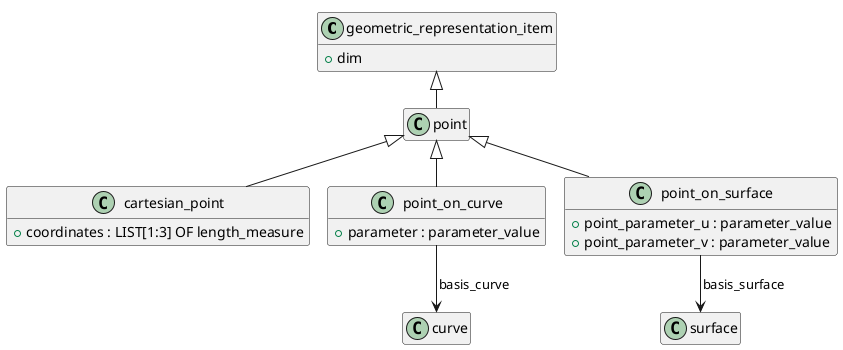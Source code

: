 @startuml
!pragma layout smetana
skinparam groupInheritance 2
hide empty members

class geometric_representation_item {
  +dim
}

class point {
  }

class cartesian_point {
  +coordinates : LIST[1:3] OF length_measure
}

class point_on_curve {
  +parameter : parameter_value
}

class curve {
}

class point_on_surface {
  +point_parameter_u : parameter_value
  +point_parameter_v : parameter_value
}
class surface {
}

' Наследование
geometric_representation_item <|-- point
point <|-- cartesian_point
point <|-- point_on_curve
point <|-- point_on_surface
' Связи
point_on_curve --> curve : basis_curve
point_on_surface --> surface : basis_surface
@enduml